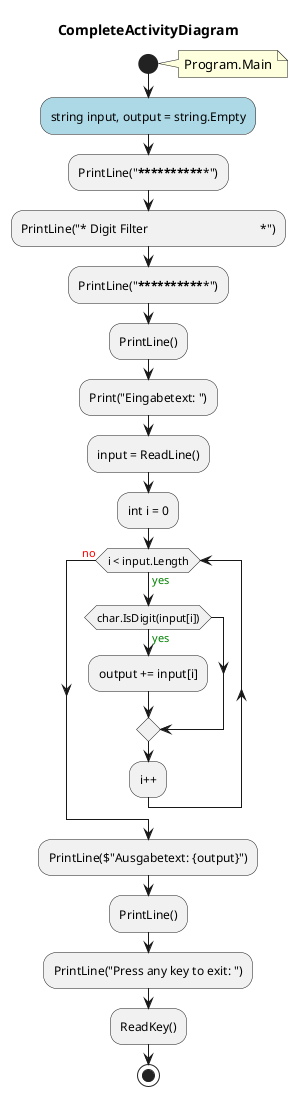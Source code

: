 @startuml CompleteActivityDiagram
title CompleteActivityDiagram
start
note right:  Program.Main
#LightBlue:string input, output = string.Empty;
:PrintLine("***************************************************");
:PrintLine("* Digit Filter                                    *");
:PrintLine("***************************************************");
:PrintLine();
:Print("Eingabetext: ");
:input = ReadLine();
:int i = 0;
while (i < input.Length) is (<color:green>yes)
    if (char.IsDigit(input[i])) then (<color:green>yes)
        :output += input[i];
    endif
:i++;
endwhile (<color:red>no)
:PrintLine($"Ausgabetext: {output}");
:PrintLine();
:PrintLine("Press any key to exit: ");
:ReadKey();
stop
@enduml
